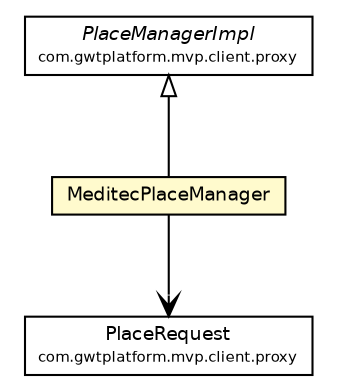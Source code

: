 #!/usr/local/bin/dot
#
# Class diagram 
# Generated by UmlGraph version 4.6 (http://www.spinellis.gr/sw/umlgraph)
#

digraph G {
	edge [fontname="Helvetica",fontsize=10,labelfontname="Helvetica",labelfontsize=10];
	node [fontname="Helvetica",fontsize=10,shape=plaintext];
	// br.net.meditec.client.inject.MeditecPlaceManager
	c5470 [label=<<table border="0" cellborder="1" cellspacing="0" cellpadding="2" port="p" bgcolor="lemonChiffon" href="./MeditecPlaceManager.html">
		<tr><td><table border="0" cellspacing="0" cellpadding="1">
			<tr><td> MeditecPlaceManager </td></tr>
		</table></td></tr>
		</table>>, fontname="Helvetica", fontcolor="black", fontsize=9.0];
	//br.net.meditec.client.inject.MeditecPlaceManager extends com.gwtplatform.mvp.client.proxy.PlaceManagerImpl
	c5495:p -> c5470:p [dir=back,arrowtail=empty];
	// br.net.meditec.client.inject.MeditecPlaceManager NAVASSOC com.gwtplatform.mvp.client.proxy.PlaceRequest
	c5470:p -> c5497:p [taillabel="", label="", headlabel="", fontname="Helvetica", fontcolor="black", fontsize=10.0, color="black", arrowhead=open];
	// com.gwtplatform.mvp.client.proxy.PlaceManagerImpl
	c5495 [label=<<table border="0" cellborder="1" cellspacing="0" cellpadding="2" port="p" href="http://java.sun.com/j2se/1.4.2/docs/api/com/gwtplatform/mvp/client/proxy/PlaceManagerImpl.html">
		<tr><td><table border="0" cellspacing="0" cellpadding="1">
			<tr><td><font face="Helvetica-Oblique"> PlaceManagerImpl </font></td></tr>
			<tr><td><font point-size="7.0"> com.gwtplatform.mvp.client.proxy </font></td></tr>
		</table></td></tr>
		</table>>, fontname="Helvetica", fontcolor="black", fontsize=9.0];
	// com.gwtplatform.mvp.client.proxy.PlaceRequest
	c5497 [label=<<table border="0" cellborder="1" cellspacing="0" cellpadding="2" port="p" href="http://java.sun.com/j2se/1.4.2/docs/api/com/gwtplatform/mvp/client/proxy/PlaceRequest.html">
		<tr><td><table border="0" cellspacing="0" cellpadding="1">
			<tr><td> PlaceRequest </td></tr>
			<tr><td><font point-size="7.0"> com.gwtplatform.mvp.client.proxy </font></td></tr>
		</table></td></tr>
		</table>>, fontname="Helvetica", fontcolor="black", fontsize=9.0];
}

